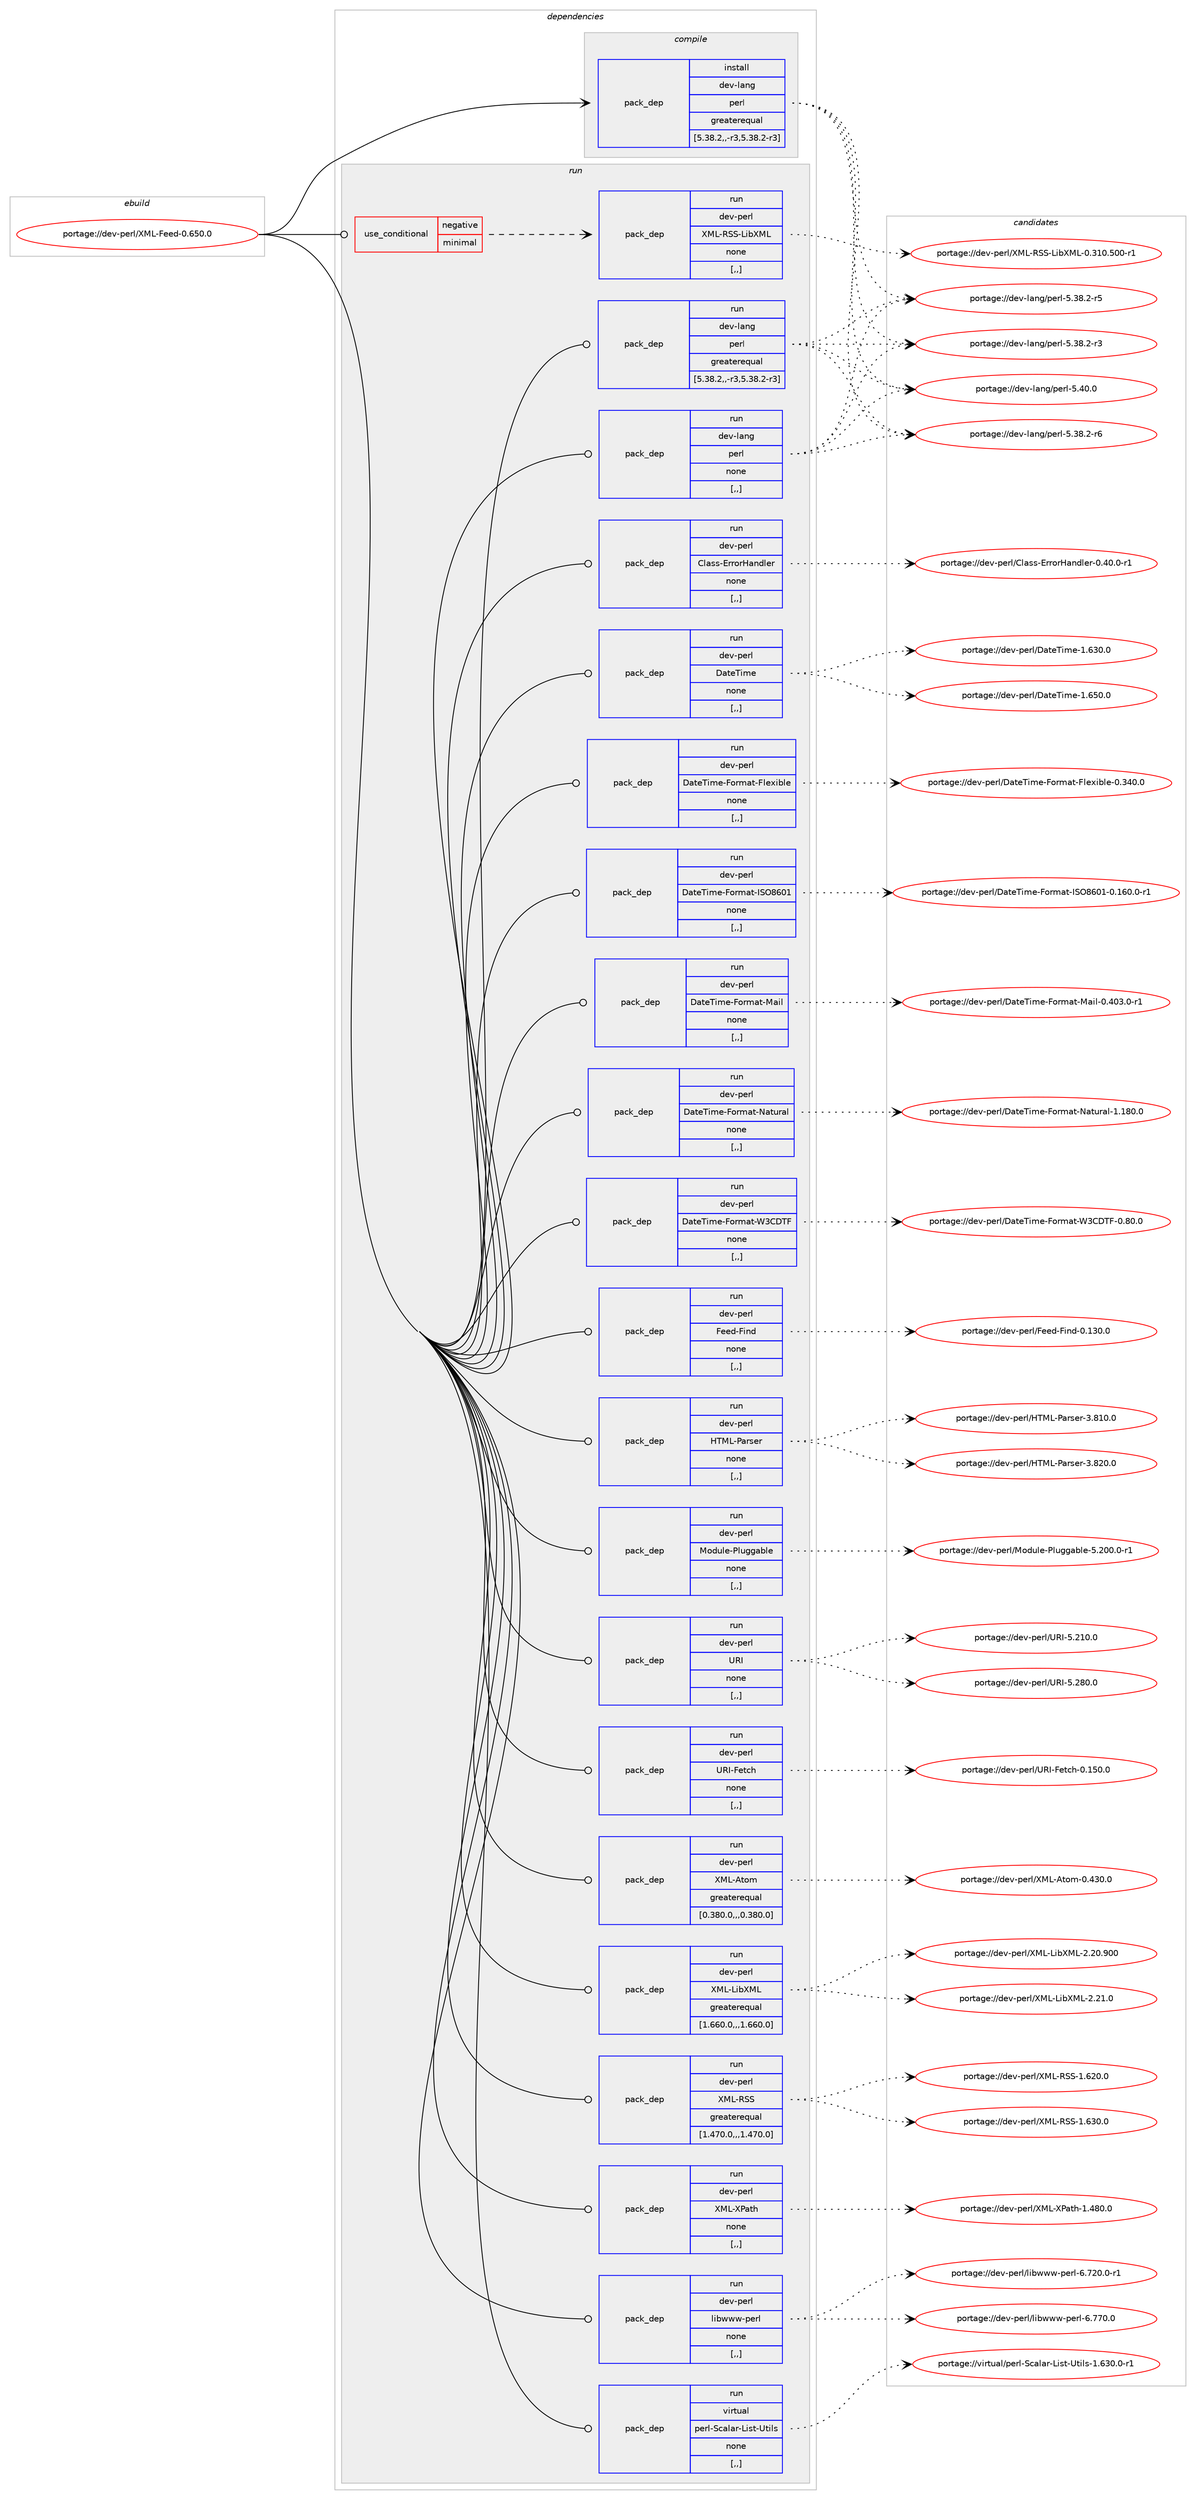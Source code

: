 digraph prolog {

# *************
# Graph options
# *************

newrank=true;
concentrate=true;
compound=true;
graph [rankdir=LR,fontname=Helvetica,fontsize=10,ranksep=1.5];#, ranksep=2.5, nodesep=0.2];
edge  [arrowhead=vee];
node  [fontname=Helvetica,fontsize=10];

# **********
# The ebuild
# **********

subgraph cluster_leftcol {
color=gray;
label=<<i>ebuild</i>>;
id [label="portage://dev-perl/XML-Feed-0.650.0", color=red, width=4, href="../dev-perl/XML-Feed-0.650.0.svg"];
}

# ****************
# The dependencies
# ****************

subgraph cluster_midcol {
color=gray;
label=<<i>dependencies</i>>;
subgraph cluster_compile {
fillcolor="#eeeeee";
style=filled;
label=<<i>compile</i>>;
subgraph pack107838 {
dependency139170 [label=<<TABLE BORDER="0" CELLBORDER="1" CELLSPACING="0" CELLPADDING="4" WIDTH="220"><TR><TD ROWSPAN="6" CELLPADDING="30">pack_dep</TD></TR><TR><TD WIDTH="110">install</TD></TR><TR><TD>dev-lang</TD></TR><TR><TD>perl</TD></TR><TR><TD>greaterequal</TD></TR><TR><TD>[5.38.2,,-r3,5.38.2-r3]</TD></TR></TABLE>>, shape=none, color=blue];
}
id:e -> dependency139170:w [weight=20,style="solid",arrowhead="vee"];
}
subgraph cluster_compileandrun {
fillcolor="#eeeeee";
style=filled;
label=<<i>compile and run</i>>;
}
subgraph cluster_run {
fillcolor="#eeeeee";
style=filled;
label=<<i>run</i>>;
subgraph cond30097 {
dependency139171 [label=<<TABLE BORDER="0" CELLBORDER="1" CELLSPACING="0" CELLPADDING="4"><TR><TD ROWSPAN="3" CELLPADDING="10">use_conditional</TD></TR><TR><TD>negative</TD></TR><TR><TD>minimal</TD></TR></TABLE>>, shape=none, color=red];
subgraph pack107839 {
dependency139172 [label=<<TABLE BORDER="0" CELLBORDER="1" CELLSPACING="0" CELLPADDING="4" WIDTH="220"><TR><TD ROWSPAN="6" CELLPADDING="30">pack_dep</TD></TR><TR><TD WIDTH="110">run</TD></TR><TR><TD>dev-perl</TD></TR><TR><TD>XML-RSS-LibXML</TD></TR><TR><TD>none</TD></TR><TR><TD>[,,]</TD></TR></TABLE>>, shape=none, color=blue];
}
dependency139171:e -> dependency139172:w [weight=20,style="dashed",arrowhead="vee"];
}
id:e -> dependency139171:w [weight=20,style="solid",arrowhead="odot"];
subgraph pack107840 {
dependency139173 [label=<<TABLE BORDER="0" CELLBORDER="1" CELLSPACING="0" CELLPADDING="4" WIDTH="220"><TR><TD ROWSPAN="6" CELLPADDING="30">pack_dep</TD></TR><TR><TD WIDTH="110">run</TD></TR><TR><TD>dev-lang</TD></TR><TR><TD>perl</TD></TR><TR><TD>greaterequal</TD></TR><TR><TD>[5.38.2,,-r3,5.38.2-r3]</TD></TR></TABLE>>, shape=none, color=blue];
}
id:e -> dependency139173:w [weight=20,style="solid",arrowhead="odot"];
subgraph pack107841 {
dependency139174 [label=<<TABLE BORDER="0" CELLBORDER="1" CELLSPACING="0" CELLPADDING="4" WIDTH="220"><TR><TD ROWSPAN="6" CELLPADDING="30">pack_dep</TD></TR><TR><TD WIDTH="110">run</TD></TR><TR><TD>dev-lang</TD></TR><TR><TD>perl</TD></TR><TR><TD>none</TD></TR><TR><TD>[,,]</TD></TR></TABLE>>, shape=none, color=blue];
}
id:e -> dependency139174:w [weight=20,style="solid",arrowhead="odot"];
subgraph pack107842 {
dependency139175 [label=<<TABLE BORDER="0" CELLBORDER="1" CELLSPACING="0" CELLPADDING="4" WIDTH="220"><TR><TD ROWSPAN="6" CELLPADDING="30">pack_dep</TD></TR><TR><TD WIDTH="110">run</TD></TR><TR><TD>dev-perl</TD></TR><TR><TD>Class-ErrorHandler</TD></TR><TR><TD>none</TD></TR><TR><TD>[,,]</TD></TR></TABLE>>, shape=none, color=blue];
}
id:e -> dependency139175:w [weight=20,style="solid",arrowhead="odot"];
subgraph pack107843 {
dependency139176 [label=<<TABLE BORDER="0" CELLBORDER="1" CELLSPACING="0" CELLPADDING="4" WIDTH="220"><TR><TD ROWSPAN="6" CELLPADDING="30">pack_dep</TD></TR><TR><TD WIDTH="110">run</TD></TR><TR><TD>dev-perl</TD></TR><TR><TD>DateTime</TD></TR><TR><TD>none</TD></TR><TR><TD>[,,]</TD></TR></TABLE>>, shape=none, color=blue];
}
id:e -> dependency139176:w [weight=20,style="solid",arrowhead="odot"];
subgraph pack107844 {
dependency139177 [label=<<TABLE BORDER="0" CELLBORDER="1" CELLSPACING="0" CELLPADDING="4" WIDTH="220"><TR><TD ROWSPAN="6" CELLPADDING="30">pack_dep</TD></TR><TR><TD WIDTH="110">run</TD></TR><TR><TD>dev-perl</TD></TR><TR><TD>DateTime-Format-Flexible</TD></TR><TR><TD>none</TD></TR><TR><TD>[,,]</TD></TR></TABLE>>, shape=none, color=blue];
}
id:e -> dependency139177:w [weight=20,style="solid",arrowhead="odot"];
subgraph pack107845 {
dependency139178 [label=<<TABLE BORDER="0" CELLBORDER="1" CELLSPACING="0" CELLPADDING="4" WIDTH="220"><TR><TD ROWSPAN="6" CELLPADDING="30">pack_dep</TD></TR><TR><TD WIDTH="110">run</TD></TR><TR><TD>dev-perl</TD></TR><TR><TD>DateTime-Format-ISO8601</TD></TR><TR><TD>none</TD></TR><TR><TD>[,,]</TD></TR></TABLE>>, shape=none, color=blue];
}
id:e -> dependency139178:w [weight=20,style="solid",arrowhead="odot"];
subgraph pack107846 {
dependency139179 [label=<<TABLE BORDER="0" CELLBORDER="1" CELLSPACING="0" CELLPADDING="4" WIDTH="220"><TR><TD ROWSPAN="6" CELLPADDING="30">pack_dep</TD></TR><TR><TD WIDTH="110">run</TD></TR><TR><TD>dev-perl</TD></TR><TR><TD>DateTime-Format-Mail</TD></TR><TR><TD>none</TD></TR><TR><TD>[,,]</TD></TR></TABLE>>, shape=none, color=blue];
}
id:e -> dependency139179:w [weight=20,style="solid",arrowhead="odot"];
subgraph pack107847 {
dependency139180 [label=<<TABLE BORDER="0" CELLBORDER="1" CELLSPACING="0" CELLPADDING="4" WIDTH="220"><TR><TD ROWSPAN="6" CELLPADDING="30">pack_dep</TD></TR><TR><TD WIDTH="110">run</TD></TR><TR><TD>dev-perl</TD></TR><TR><TD>DateTime-Format-Natural</TD></TR><TR><TD>none</TD></TR><TR><TD>[,,]</TD></TR></TABLE>>, shape=none, color=blue];
}
id:e -> dependency139180:w [weight=20,style="solid",arrowhead="odot"];
subgraph pack107848 {
dependency139181 [label=<<TABLE BORDER="0" CELLBORDER="1" CELLSPACING="0" CELLPADDING="4" WIDTH="220"><TR><TD ROWSPAN="6" CELLPADDING="30">pack_dep</TD></TR><TR><TD WIDTH="110">run</TD></TR><TR><TD>dev-perl</TD></TR><TR><TD>DateTime-Format-W3CDTF</TD></TR><TR><TD>none</TD></TR><TR><TD>[,,]</TD></TR></TABLE>>, shape=none, color=blue];
}
id:e -> dependency139181:w [weight=20,style="solid",arrowhead="odot"];
subgraph pack107849 {
dependency139182 [label=<<TABLE BORDER="0" CELLBORDER="1" CELLSPACING="0" CELLPADDING="4" WIDTH="220"><TR><TD ROWSPAN="6" CELLPADDING="30">pack_dep</TD></TR><TR><TD WIDTH="110">run</TD></TR><TR><TD>dev-perl</TD></TR><TR><TD>Feed-Find</TD></TR><TR><TD>none</TD></TR><TR><TD>[,,]</TD></TR></TABLE>>, shape=none, color=blue];
}
id:e -> dependency139182:w [weight=20,style="solid",arrowhead="odot"];
subgraph pack107850 {
dependency139183 [label=<<TABLE BORDER="0" CELLBORDER="1" CELLSPACING="0" CELLPADDING="4" WIDTH="220"><TR><TD ROWSPAN="6" CELLPADDING="30">pack_dep</TD></TR><TR><TD WIDTH="110">run</TD></TR><TR><TD>dev-perl</TD></TR><TR><TD>HTML-Parser</TD></TR><TR><TD>none</TD></TR><TR><TD>[,,]</TD></TR></TABLE>>, shape=none, color=blue];
}
id:e -> dependency139183:w [weight=20,style="solid",arrowhead="odot"];
subgraph pack107851 {
dependency139184 [label=<<TABLE BORDER="0" CELLBORDER="1" CELLSPACING="0" CELLPADDING="4" WIDTH="220"><TR><TD ROWSPAN="6" CELLPADDING="30">pack_dep</TD></TR><TR><TD WIDTH="110">run</TD></TR><TR><TD>dev-perl</TD></TR><TR><TD>Module-Pluggable</TD></TR><TR><TD>none</TD></TR><TR><TD>[,,]</TD></TR></TABLE>>, shape=none, color=blue];
}
id:e -> dependency139184:w [weight=20,style="solid",arrowhead="odot"];
subgraph pack107852 {
dependency139185 [label=<<TABLE BORDER="0" CELLBORDER="1" CELLSPACING="0" CELLPADDING="4" WIDTH="220"><TR><TD ROWSPAN="6" CELLPADDING="30">pack_dep</TD></TR><TR><TD WIDTH="110">run</TD></TR><TR><TD>dev-perl</TD></TR><TR><TD>URI</TD></TR><TR><TD>none</TD></TR><TR><TD>[,,]</TD></TR></TABLE>>, shape=none, color=blue];
}
id:e -> dependency139185:w [weight=20,style="solid",arrowhead="odot"];
subgraph pack107853 {
dependency139186 [label=<<TABLE BORDER="0" CELLBORDER="1" CELLSPACING="0" CELLPADDING="4" WIDTH="220"><TR><TD ROWSPAN="6" CELLPADDING="30">pack_dep</TD></TR><TR><TD WIDTH="110">run</TD></TR><TR><TD>dev-perl</TD></TR><TR><TD>URI-Fetch</TD></TR><TR><TD>none</TD></TR><TR><TD>[,,]</TD></TR></TABLE>>, shape=none, color=blue];
}
id:e -> dependency139186:w [weight=20,style="solid",arrowhead="odot"];
subgraph pack107854 {
dependency139187 [label=<<TABLE BORDER="0" CELLBORDER="1" CELLSPACING="0" CELLPADDING="4" WIDTH="220"><TR><TD ROWSPAN="6" CELLPADDING="30">pack_dep</TD></TR><TR><TD WIDTH="110">run</TD></TR><TR><TD>dev-perl</TD></TR><TR><TD>XML-Atom</TD></TR><TR><TD>greaterequal</TD></TR><TR><TD>[0.380.0,,,0.380.0]</TD></TR></TABLE>>, shape=none, color=blue];
}
id:e -> dependency139187:w [weight=20,style="solid",arrowhead="odot"];
subgraph pack107855 {
dependency139188 [label=<<TABLE BORDER="0" CELLBORDER="1" CELLSPACING="0" CELLPADDING="4" WIDTH="220"><TR><TD ROWSPAN="6" CELLPADDING="30">pack_dep</TD></TR><TR><TD WIDTH="110">run</TD></TR><TR><TD>dev-perl</TD></TR><TR><TD>XML-LibXML</TD></TR><TR><TD>greaterequal</TD></TR><TR><TD>[1.660.0,,,1.660.0]</TD></TR></TABLE>>, shape=none, color=blue];
}
id:e -> dependency139188:w [weight=20,style="solid",arrowhead="odot"];
subgraph pack107856 {
dependency139189 [label=<<TABLE BORDER="0" CELLBORDER="1" CELLSPACING="0" CELLPADDING="4" WIDTH="220"><TR><TD ROWSPAN="6" CELLPADDING="30">pack_dep</TD></TR><TR><TD WIDTH="110">run</TD></TR><TR><TD>dev-perl</TD></TR><TR><TD>XML-RSS</TD></TR><TR><TD>greaterequal</TD></TR><TR><TD>[1.470.0,,,1.470.0]</TD></TR></TABLE>>, shape=none, color=blue];
}
id:e -> dependency139189:w [weight=20,style="solid",arrowhead="odot"];
subgraph pack107857 {
dependency139190 [label=<<TABLE BORDER="0" CELLBORDER="1" CELLSPACING="0" CELLPADDING="4" WIDTH="220"><TR><TD ROWSPAN="6" CELLPADDING="30">pack_dep</TD></TR><TR><TD WIDTH="110">run</TD></TR><TR><TD>dev-perl</TD></TR><TR><TD>XML-XPath</TD></TR><TR><TD>none</TD></TR><TR><TD>[,,]</TD></TR></TABLE>>, shape=none, color=blue];
}
id:e -> dependency139190:w [weight=20,style="solid",arrowhead="odot"];
subgraph pack107858 {
dependency139191 [label=<<TABLE BORDER="0" CELLBORDER="1" CELLSPACING="0" CELLPADDING="4" WIDTH="220"><TR><TD ROWSPAN="6" CELLPADDING="30">pack_dep</TD></TR><TR><TD WIDTH="110">run</TD></TR><TR><TD>dev-perl</TD></TR><TR><TD>libwww-perl</TD></TR><TR><TD>none</TD></TR><TR><TD>[,,]</TD></TR></TABLE>>, shape=none, color=blue];
}
id:e -> dependency139191:w [weight=20,style="solid",arrowhead="odot"];
subgraph pack107859 {
dependency139192 [label=<<TABLE BORDER="0" CELLBORDER="1" CELLSPACING="0" CELLPADDING="4" WIDTH="220"><TR><TD ROWSPAN="6" CELLPADDING="30">pack_dep</TD></TR><TR><TD WIDTH="110">run</TD></TR><TR><TD>virtual</TD></TR><TR><TD>perl-Scalar-List-Utils</TD></TR><TR><TD>none</TD></TR><TR><TD>[,,]</TD></TR></TABLE>>, shape=none, color=blue];
}
id:e -> dependency139192:w [weight=20,style="solid",arrowhead="odot"];
}
}

# **************
# The candidates
# **************

subgraph cluster_choices {
rank=same;
color=gray;
label=<<i>candidates</i>>;

subgraph choice107838 {
color=black;
nodesep=1;
choice10010111845108971101034711210111410845534652484648 [label="portage://dev-lang/perl-5.40.0", color=red, width=4,href="../dev-lang/perl-5.40.0.svg"];
choice100101118451089711010347112101114108455346515646504511454 [label="portage://dev-lang/perl-5.38.2-r6", color=red, width=4,href="../dev-lang/perl-5.38.2-r6.svg"];
choice100101118451089711010347112101114108455346515646504511453 [label="portage://dev-lang/perl-5.38.2-r5", color=red, width=4,href="../dev-lang/perl-5.38.2-r5.svg"];
choice100101118451089711010347112101114108455346515646504511451 [label="portage://dev-lang/perl-5.38.2-r3", color=red, width=4,href="../dev-lang/perl-5.38.2-r3.svg"];
dependency139170:e -> choice10010111845108971101034711210111410845534652484648:w [style=dotted,weight="100"];
dependency139170:e -> choice100101118451089711010347112101114108455346515646504511454:w [style=dotted,weight="100"];
dependency139170:e -> choice100101118451089711010347112101114108455346515646504511453:w [style=dotted,weight="100"];
dependency139170:e -> choice100101118451089711010347112101114108455346515646504511451:w [style=dotted,weight="100"];
}
subgraph choice107839 {
color=black;
nodesep=1;
choice100101118451121011141084788777645828383457610598887776454846514948465348484511449 [label="portage://dev-perl/XML-RSS-LibXML-0.310.500-r1", color=red, width=4,href="../dev-perl/XML-RSS-LibXML-0.310.500-r1.svg"];
dependency139172:e -> choice100101118451121011141084788777645828383457610598887776454846514948465348484511449:w [style=dotted,weight="100"];
}
subgraph choice107840 {
color=black;
nodesep=1;
choice10010111845108971101034711210111410845534652484648 [label="portage://dev-lang/perl-5.40.0", color=red, width=4,href="../dev-lang/perl-5.40.0.svg"];
choice100101118451089711010347112101114108455346515646504511454 [label="portage://dev-lang/perl-5.38.2-r6", color=red, width=4,href="../dev-lang/perl-5.38.2-r6.svg"];
choice100101118451089711010347112101114108455346515646504511453 [label="portage://dev-lang/perl-5.38.2-r5", color=red, width=4,href="../dev-lang/perl-5.38.2-r5.svg"];
choice100101118451089711010347112101114108455346515646504511451 [label="portage://dev-lang/perl-5.38.2-r3", color=red, width=4,href="../dev-lang/perl-5.38.2-r3.svg"];
dependency139173:e -> choice10010111845108971101034711210111410845534652484648:w [style=dotted,weight="100"];
dependency139173:e -> choice100101118451089711010347112101114108455346515646504511454:w [style=dotted,weight="100"];
dependency139173:e -> choice100101118451089711010347112101114108455346515646504511453:w [style=dotted,weight="100"];
dependency139173:e -> choice100101118451089711010347112101114108455346515646504511451:w [style=dotted,weight="100"];
}
subgraph choice107841 {
color=black;
nodesep=1;
choice10010111845108971101034711210111410845534652484648 [label="portage://dev-lang/perl-5.40.0", color=red, width=4,href="../dev-lang/perl-5.40.0.svg"];
choice100101118451089711010347112101114108455346515646504511454 [label="portage://dev-lang/perl-5.38.2-r6", color=red, width=4,href="../dev-lang/perl-5.38.2-r6.svg"];
choice100101118451089711010347112101114108455346515646504511453 [label="portage://dev-lang/perl-5.38.2-r5", color=red, width=4,href="../dev-lang/perl-5.38.2-r5.svg"];
choice100101118451089711010347112101114108455346515646504511451 [label="portage://dev-lang/perl-5.38.2-r3", color=red, width=4,href="../dev-lang/perl-5.38.2-r3.svg"];
dependency139174:e -> choice10010111845108971101034711210111410845534652484648:w [style=dotted,weight="100"];
dependency139174:e -> choice100101118451089711010347112101114108455346515646504511454:w [style=dotted,weight="100"];
dependency139174:e -> choice100101118451089711010347112101114108455346515646504511453:w [style=dotted,weight="100"];
dependency139174:e -> choice100101118451089711010347112101114108455346515646504511451:w [style=dotted,weight="100"];
}
subgraph choice107842 {
color=black;
nodesep=1;
choice1001011184511210111410847671089711511545691141141111147297110100108101114454846524846484511449 [label="portage://dev-perl/Class-ErrorHandler-0.40.0-r1", color=red, width=4,href="../dev-perl/Class-ErrorHandler-0.40.0-r1.svg"];
dependency139175:e -> choice1001011184511210111410847671089711511545691141141111147297110100108101114454846524846484511449:w [style=dotted,weight="100"];
}
subgraph choice107843 {
color=black;
nodesep=1;
choice10010111845112101114108476897116101841051091014549465453484648 [label="portage://dev-perl/DateTime-1.650.0", color=red, width=4,href="../dev-perl/DateTime-1.650.0.svg"];
choice10010111845112101114108476897116101841051091014549465451484648 [label="portage://dev-perl/DateTime-1.630.0", color=red, width=4,href="../dev-perl/DateTime-1.630.0.svg"];
dependency139176:e -> choice10010111845112101114108476897116101841051091014549465453484648:w [style=dotted,weight="100"];
dependency139176:e -> choice10010111845112101114108476897116101841051091014549465451484648:w [style=dotted,weight="100"];
}
subgraph choice107844 {
color=black;
nodesep=1;
choice10010111845112101114108476897116101841051091014570111114109971164570108101120105981081014548465152484648 [label="portage://dev-perl/DateTime-Format-Flexible-0.340.0", color=red, width=4,href="../dev-perl/DateTime-Format-Flexible-0.340.0.svg"];
dependency139177:e -> choice10010111845112101114108476897116101841051091014570111114109971164570108101120105981081014548465152484648:w [style=dotted,weight="100"];
}
subgraph choice107845 {
color=black;
nodesep=1;
choice1001011184511210111410847689711610184105109101457011111410997116457383795654484945484649544846484511449 [label="portage://dev-perl/DateTime-Format-ISO8601-0.160.0-r1", color=red, width=4,href="../dev-perl/DateTime-Format-ISO8601-0.160.0-r1.svg"];
dependency139178:e -> choice1001011184511210111410847689711610184105109101457011111410997116457383795654484945484649544846484511449:w [style=dotted,weight="100"];
}
subgraph choice107846 {
color=black;
nodesep=1;
choice100101118451121011141084768971161018410510910145701111141099711645779710510845484652485146484511449 [label="portage://dev-perl/DateTime-Format-Mail-0.403.0-r1", color=red, width=4,href="../dev-perl/DateTime-Format-Mail-0.403.0-r1.svg"];
dependency139179:e -> choice100101118451121011141084768971161018410510910145701111141099711645779710510845484652485146484511449:w [style=dotted,weight="100"];
}
subgraph choice107847 {
color=black;
nodesep=1;
choice1001011184511210111410847689711610184105109101457011111410997116457897116117114971084549464956484648 [label="portage://dev-perl/DateTime-Format-Natural-1.180.0", color=red, width=4,href="../dev-perl/DateTime-Format-Natural-1.180.0.svg"];
dependency139180:e -> choice1001011184511210111410847689711610184105109101457011111410997116457897116117114971084549464956484648:w [style=dotted,weight="100"];
}
subgraph choice107848 {
color=black;
nodesep=1;
choice10010111845112101114108476897116101841051091014570111114109971164587516768847045484656484648 [label="portage://dev-perl/DateTime-Format-W3CDTF-0.80.0", color=red, width=4,href="../dev-perl/DateTime-Format-W3CDTF-0.80.0.svg"];
dependency139181:e -> choice10010111845112101114108476897116101841051091014570111114109971164587516768847045484656484648:w [style=dotted,weight="100"];
}
subgraph choice107849 {
color=black;
nodesep=1;
choice10010111845112101114108477010110110045701051101004548464951484648 [label="portage://dev-perl/Feed-Find-0.130.0", color=red, width=4,href="../dev-perl/Feed-Find-0.130.0.svg"];
dependency139182:e -> choice10010111845112101114108477010110110045701051101004548464951484648:w [style=dotted,weight="100"];
}
subgraph choice107850 {
color=black;
nodesep=1;
choice1001011184511210111410847728477764580971141151011144551465650484648 [label="portage://dev-perl/HTML-Parser-3.820.0", color=red, width=4,href="../dev-perl/HTML-Parser-3.820.0.svg"];
choice1001011184511210111410847728477764580971141151011144551465649484648 [label="portage://dev-perl/HTML-Parser-3.810.0", color=red, width=4,href="../dev-perl/HTML-Parser-3.810.0.svg"];
dependency139183:e -> choice1001011184511210111410847728477764580971141151011144551465650484648:w [style=dotted,weight="100"];
dependency139183:e -> choice1001011184511210111410847728477764580971141151011144551465649484648:w [style=dotted,weight="100"];
}
subgraph choice107851 {
color=black;
nodesep=1;
choice1001011184511210111410847771111001171081014580108117103103979810810145534650484846484511449 [label="portage://dev-perl/Module-Pluggable-5.200.0-r1", color=red, width=4,href="../dev-perl/Module-Pluggable-5.200.0-r1.svg"];
dependency139184:e -> choice1001011184511210111410847771111001171081014580108117103103979810810145534650484846484511449:w [style=dotted,weight="100"];
}
subgraph choice107852 {
color=black;
nodesep=1;
choice10010111845112101114108478582734553465056484648 [label="portage://dev-perl/URI-5.280.0", color=red, width=4,href="../dev-perl/URI-5.280.0.svg"];
choice10010111845112101114108478582734553465049484648 [label="portage://dev-perl/URI-5.210.0", color=red, width=4,href="../dev-perl/URI-5.210.0.svg"];
dependency139185:e -> choice10010111845112101114108478582734553465056484648:w [style=dotted,weight="100"];
dependency139185:e -> choice10010111845112101114108478582734553465049484648:w [style=dotted,weight="100"];
}
subgraph choice107853 {
color=black;
nodesep=1;
choice10010111845112101114108478582734570101116991044548464953484648 [label="portage://dev-perl/URI-Fetch-0.150.0", color=red, width=4,href="../dev-perl/URI-Fetch-0.150.0.svg"];
dependency139186:e -> choice10010111845112101114108478582734570101116991044548464953484648:w [style=dotted,weight="100"];
}
subgraph choice107854 {
color=black;
nodesep=1;
choice100101118451121011141084788777645651161111094548465251484648 [label="portage://dev-perl/XML-Atom-0.430.0", color=red, width=4,href="../dev-perl/XML-Atom-0.430.0.svg"];
dependency139187:e -> choice100101118451121011141084788777645651161111094548465251484648:w [style=dotted,weight="100"];
}
subgraph choice107855 {
color=black;
nodesep=1;
choice100101118451121011141084788777645761059888777645504650494648 [label="portage://dev-perl/XML-LibXML-2.21.0", color=red, width=4,href="../dev-perl/XML-LibXML-2.21.0.svg"];
choice1001011184511210111410847887776457610598887776455046504846574848 [label="portage://dev-perl/XML-LibXML-2.20.900", color=red, width=4,href="../dev-perl/XML-LibXML-2.20.900.svg"];
dependency139188:e -> choice100101118451121011141084788777645761059888777645504650494648:w [style=dotted,weight="100"];
dependency139188:e -> choice1001011184511210111410847887776457610598887776455046504846574848:w [style=dotted,weight="100"];
}
subgraph choice107856 {
color=black;
nodesep=1;
choice1001011184511210111410847887776458283834549465451484648 [label="portage://dev-perl/XML-RSS-1.630.0", color=red, width=4,href="../dev-perl/XML-RSS-1.630.0.svg"];
choice1001011184511210111410847887776458283834549465450484648 [label="portage://dev-perl/XML-RSS-1.620.0", color=red, width=4,href="../dev-perl/XML-RSS-1.620.0.svg"];
dependency139189:e -> choice1001011184511210111410847887776458283834549465451484648:w [style=dotted,weight="100"];
dependency139189:e -> choice1001011184511210111410847887776458283834549465450484648:w [style=dotted,weight="100"];
}
subgraph choice107857 {
color=black;
nodesep=1;
choice1001011184511210111410847887776458880971161044549465256484648 [label="portage://dev-perl/XML-XPath-1.480.0", color=red, width=4,href="../dev-perl/XML-XPath-1.480.0.svg"];
dependency139190:e -> choice1001011184511210111410847887776458880971161044549465256484648:w [style=dotted,weight="100"];
}
subgraph choice107858 {
color=black;
nodesep=1;
choice100101118451121011141084710810598119119119451121011141084554465555484648 [label="portage://dev-perl/libwww-perl-6.770.0", color=red, width=4,href="../dev-perl/libwww-perl-6.770.0.svg"];
choice1001011184511210111410847108105981191191194511210111410845544655504846484511449 [label="portage://dev-perl/libwww-perl-6.720.0-r1", color=red, width=4,href="../dev-perl/libwww-perl-6.720.0-r1.svg"];
dependency139191:e -> choice100101118451121011141084710810598119119119451121011141084554465555484648:w [style=dotted,weight="100"];
dependency139191:e -> choice1001011184511210111410847108105981191191194511210111410845544655504846484511449:w [style=dotted,weight="100"];
}
subgraph choice107859 {
color=black;
nodesep=1;
choice118105114116117971084711210111410845839997108971144576105115116458511610510811545494654514846484511449 [label="portage://virtual/perl-Scalar-List-Utils-1.630.0-r1", color=red, width=4,href="../virtual/perl-Scalar-List-Utils-1.630.0-r1.svg"];
dependency139192:e -> choice118105114116117971084711210111410845839997108971144576105115116458511610510811545494654514846484511449:w [style=dotted,weight="100"];
}
}

}
